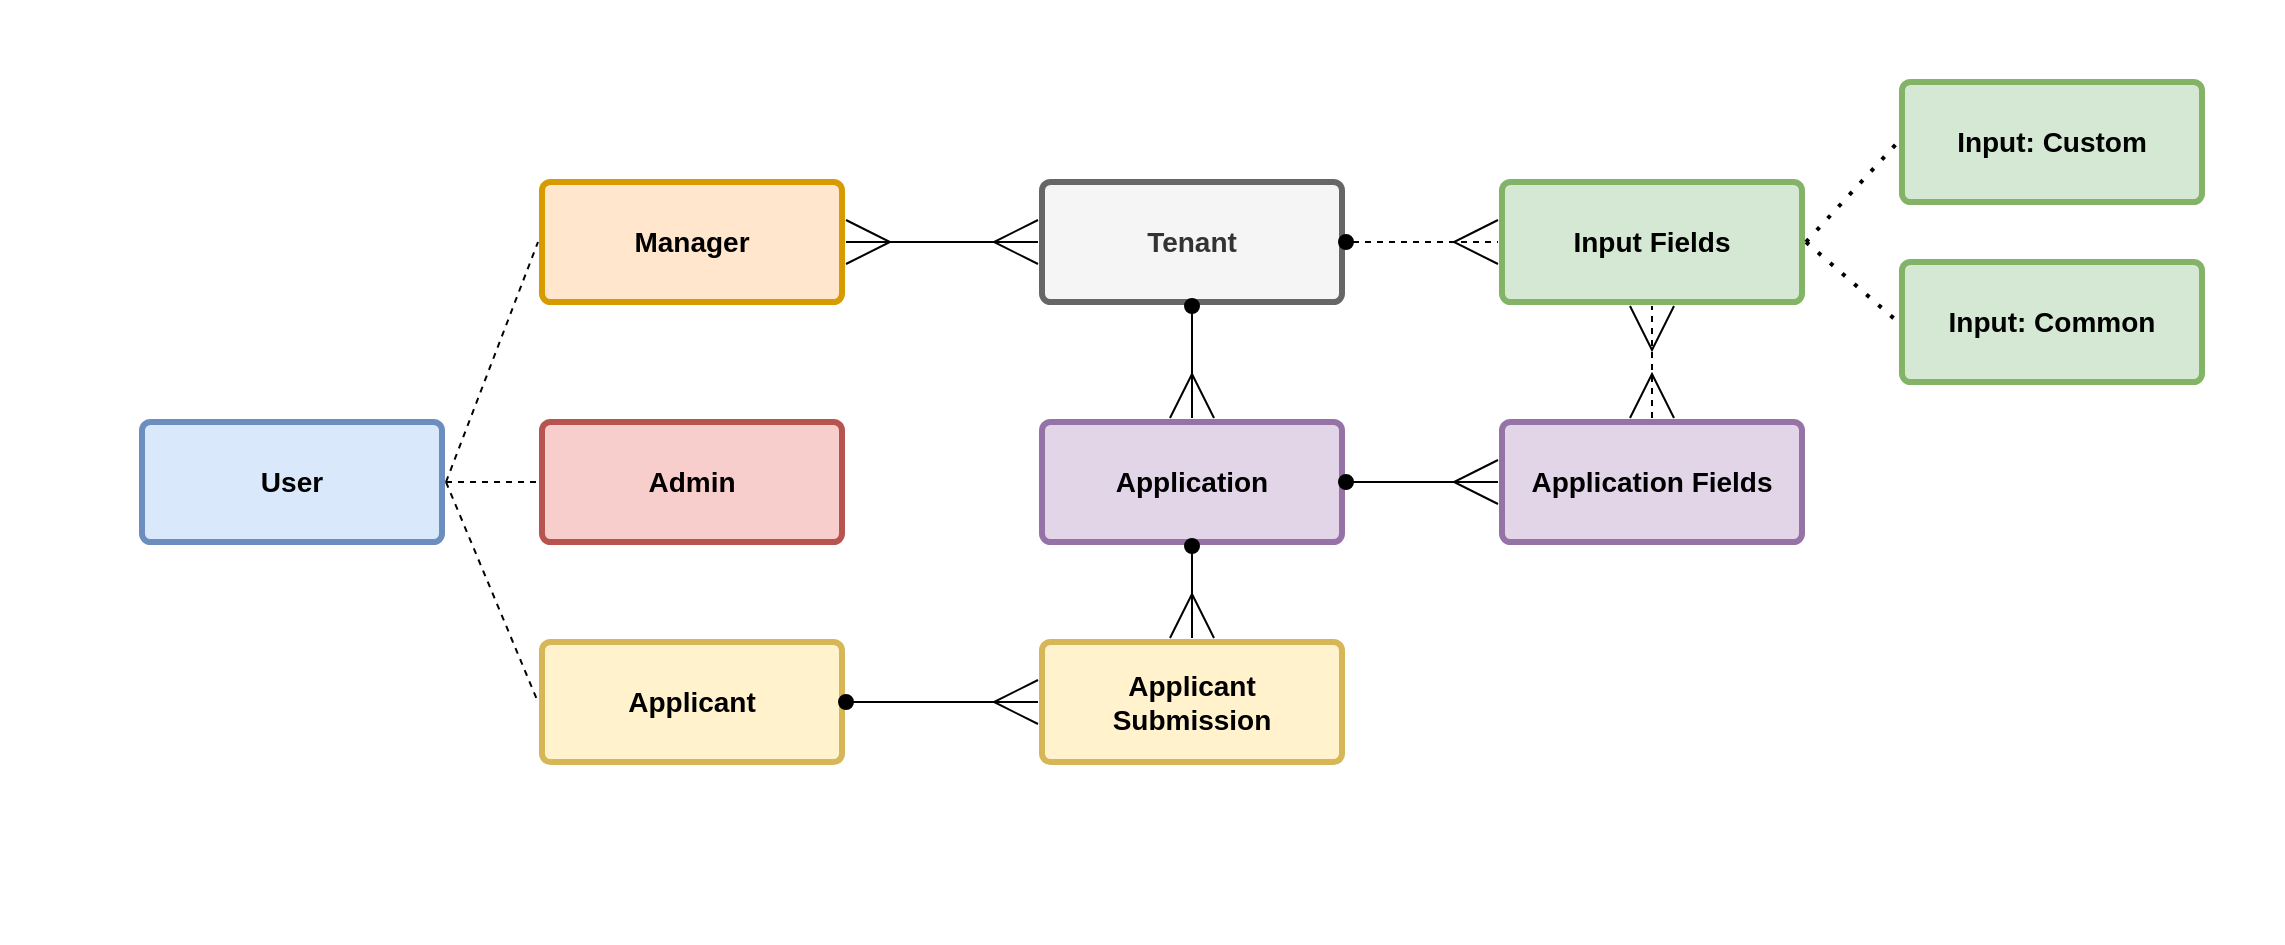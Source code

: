 <mxfile version="14.7.3" type="device"><diagram id="6a731a19-8d31-9384-78a2-239565b7b9f0" name="Page-1"><mxGraphModel dx="1186" dy="605" grid="1" gridSize="10" guides="1" tooltips="1" connect="1" arrows="1" fold="1" page="1" pageScale="1" pageWidth="1169" pageHeight="827" background="#ffffff" math="0" shadow="0"><root><mxCell id="0"/><mxCell id="1" parent="0"/><mxCell id="xasDK6TBDCifOmRN3Jkd-1797" value="" style="rounded=0;whiteSpace=wrap;html=1;strokeColor=#FFFFFF;movable=0;resizable=0;rotatable=0;deletable=0;editable=0;connectable=0;" parent="1" vertex="1"><mxGeometry x="90" y="90" width="1140" height="470" as="geometry"/></mxCell><mxCell id="1753" value="Admin" style="rounded=1;whiteSpace=wrap;html=1;shadow=0;labelBackgroundColor=none;strokeColor=#b85450;strokeWidth=3;fillColor=#f8cecc;fontFamily=Helvetica;fontSize=14;align=center;spacing=5;fontStyle=1;arcSize=7;perimeterSpacing=2;" parent="1" vertex="1"><mxGeometry x="360" y="300" width="150" height="60" as="geometry"/></mxCell><mxCell id="1760" value="Manager" style="rounded=1;whiteSpace=wrap;html=1;shadow=0;labelBackgroundColor=none;strokeColor=#d79b00;strokeWidth=3;fillColor=#ffe6cc;fontFamily=Helvetica;fontSize=14;align=center;spacing=5;fontStyle=1;arcSize=7;perimeterSpacing=2;" parent="1" vertex="1"><mxGeometry x="360" y="180" width="150" height="60" as="geometry"/></mxCell><mxCell id="1764" value="Tenant" style="rounded=1;whiteSpace=wrap;html=1;shadow=0;labelBackgroundColor=none;strokeColor=#666666;strokeWidth=3;fillColor=#f5f5f5;fontFamily=Helvetica;fontSize=14;fontColor=#333333;align=center;spacing=5;fontStyle=1;arcSize=7;perimeterSpacing=2;" parent="1" vertex="1"><mxGeometry x="610" y="180" width="150" height="60" as="geometry"/></mxCell><mxCell id="1771" value="Applicant" style="rounded=1;whiteSpace=wrap;html=1;shadow=0;labelBackgroundColor=none;strokeColor=#d6b656;strokeWidth=3;fillColor=#fff2cc;fontFamily=Helvetica;fontSize=14;align=center;spacing=5;fontStyle=1;arcSize=7;perimeterSpacing=2;" parent="1" vertex="1"><mxGeometry x="360" y="410.0" width="150" height="60" as="geometry"/></mxCell><mxCell id="xasDK6TBDCifOmRN3Jkd-1779" value="Input Fields" style="rounded=1;whiteSpace=wrap;html=1;shadow=0;labelBackgroundColor=none;strokeColor=#82b366;strokeWidth=3;fillColor=#d5e8d4;fontFamily=Helvetica;fontSize=14;align=center;spacing=5;fontStyle=1;arcSize=7;perimeterSpacing=2;" parent="1" vertex="1"><mxGeometry x="840" y="180.0" width="150" height="60" as="geometry"/></mxCell><mxCell id="xasDK6TBDCifOmRN3Jkd-1781" value="Application" style="rounded=1;whiteSpace=wrap;html=1;shadow=0;labelBackgroundColor=none;strokeColor=#9673a6;strokeWidth=3;fillColor=#e1d5e7;fontFamily=Helvetica;fontSize=14;align=center;spacing=5;fontStyle=1;arcSize=7;perimeterSpacing=2;" parent="1" vertex="1"><mxGeometry x="610" y="300" width="150" height="60" as="geometry"/></mxCell><mxCell id="xasDK6TBDCifOmRN3Jkd-1780" value="User" style="rounded=1;whiteSpace=wrap;html=1;shadow=0;labelBackgroundColor=none;strokeWidth=3;fillColor=#dae8fc;fontFamily=Helvetica;fontSize=14;align=center;spacing=5;fontStyle=1;arcSize=7;perimeterSpacing=2;strokeColor=#6c8ebf;" parent="1" vertex="1"><mxGeometry x="160" y="300" width="150" height="60" as="geometry"/></mxCell><mxCell id="xasDK6TBDCifOmRN3Jkd-1783" value="" style="endArrow=ERmany;html=1;entryX=1;entryY=0.5;entryDx=0;entryDy=0;startArrow=ERmany;startFill=0;endFill=0;endSize=20;startSize=20;exitX=0;exitY=0.5;exitDx=0;exitDy=0;" parent="1" source="1764" target="1760" edge="1"><mxGeometry width="50" height="50" relative="1" as="geometry"><mxPoint x="650" y="400" as="sourcePoint"/><mxPoint x="760" y="340" as="targetPoint"/></mxGeometry></mxCell><mxCell id="xasDK6TBDCifOmRN3Jkd-1784" value="" style="endArrow=ERmany;html=1;exitX=1;exitY=0.5;exitDx=0;exitDy=0;entryX=0;entryY=0.5;entryDx=0;entryDy=0;startArrow=oval;startFill=1;endFill=0;endSize=20;startSize=7;dashed=1;" parent="1" source="1764" target="xasDK6TBDCifOmRN3Jkd-1779" edge="1"><mxGeometry width="50" height="50" relative="1" as="geometry"><mxPoint x="522" y="340" as="sourcePoint"/><mxPoint x="628" y="340" as="targetPoint"/></mxGeometry></mxCell><mxCell id="xasDK6TBDCifOmRN3Jkd-1785" value="Application Fields" style="rounded=1;whiteSpace=wrap;html=1;shadow=0;labelBackgroundColor=none;strokeColor=#9673a6;strokeWidth=3;fillColor=#e1d5e7;fontFamily=Helvetica;fontSize=14;align=center;spacing=5;fontStyle=1;arcSize=7;perimeterSpacing=2;" parent="1" vertex="1"><mxGeometry x="840" y="300" width="150" height="60" as="geometry"/></mxCell><mxCell id="xasDK6TBDCifOmRN3Jkd-1786" value="" style="endArrow=ERmany;html=1;exitX=0.5;exitY=1;exitDx=0;exitDy=0;entryX=0.5;entryY=0;entryDx=0;entryDy=0;startArrow=oval;startFill=1;endFill=0;endSize=20;startSize=7;" parent="1" source="1764" target="xasDK6TBDCifOmRN3Jkd-1781" edge="1"><mxGeometry width="50" height="50" relative="1" as="geometry"><mxPoint x="522" y="340" as="sourcePoint"/><mxPoint x="628" y="340" as="targetPoint"/></mxGeometry></mxCell><mxCell id="xasDK6TBDCifOmRN3Jkd-1787" value="" style="endArrow=none;dashed=1;html=1;startSize=13;endSize=23;exitX=1;exitY=0.5;exitDx=0;exitDy=0;entryX=0;entryY=0.5;entryDx=0;entryDy=0;" parent="1" source="xasDK6TBDCifOmRN3Jkd-1780" target="1753" edge="1"><mxGeometry width="50" height="50" relative="1" as="geometry"><mxPoint x="710" y="390" as="sourcePoint"/><mxPoint x="760" y="340" as="targetPoint"/></mxGeometry></mxCell><mxCell id="xasDK6TBDCifOmRN3Jkd-1788" value="" style="endArrow=none;dashed=1;html=1;startSize=13;endSize=23;exitX=1;exitY=0.5;exitDx=0;exitDy=0;entryX=0;entryY=0.5;entryDx=0;entryDy=0;" parent="1" source="xasDK6TBDCifOmRN3Jkd-1780" target="1760" edge="1"><mxGeometry width="50" height="50" relative="1" as="geometry"><mxPoint x="322" y="340" as="sourcePoint"/><mxPoint x="368" y="250" as="targetPoint"/></mxGeometry></mxCell><mxCell id="xasDK6TBDCifOmRN3Jkd-1789" value="" style="endArrow=none;dashed=1;html=1;startSize=13;endSize=23;exitX=1;exitY=0.5;exitDx=0;exitDy=0;entryX=0;entryY=0.5;entryDx=0;entryDy=0;" parent="1" source="xasDK6TBDCifOmRN3Jkd-1780" target="1771" edge="1"><mxGeometry width="50" height="50" relative="1" as="geometry"><mxPoint x="322" y="340" as="sourcePoint"/><mxPoint x="368" y="340" as="targetPoint"/></mxGeometry></mxCell><mxCell id="xasDK6TBDCifOmRN3Jkd-1790" value="Applicant Submission" style="rounded=1;whiteSpace=wrap;html=1;shadow=0;labelBackgroundColor=none;strokeColor=#d6b656;strokeWidth=3;fillColor=#fff2cc;fontFamily=Helvetica;fontSize=14;align=center;spacing=5;fontStyle=1;arcSize=7;perimeterSpacing=2;" parent="1" vertex="1"><mxGeometry x="610" y="410.0" width="150" height="60" as="geometry"/></mxCell><mxCell id="xasDK6TBDCifOmRN3Jkd-1791" value="" style="endArrow=ERmany;html=1;entryX=0.5;entryY=1;entryDx=0;entryDy=0;startArrow=ERmany;startFill=0;endFill=0;endSize=20;startSize=20;exitX=0.5;exitY=0;exitDx=0;exitDy=0;dashed=1;" parent="1" source="xasDK6TBDCifOmRN3Jkd-1785" target="xasDK6TBDCifOmRN3Jkd-1779" edge="1"><mxGeometry width="50" height="50" relative="1" as="geometry"><mxPoint x="880" y="298" as="sourcePoint"/><mxPoint x="705" y="232.0" as="targetPoint"/></mxGeometry></mxCell><mxCell id="xasDK6TBDCifOmRN3Jkd-1793" value="" style="endArrow=ERmany;html=1;exitX=1;exitY=0.5;exitDx=0;exitDy=0;startArrow=oval;startFill=1;endFill=0;endSize=20;startSize=7;entryX=0;entryY=0.5;entryDx=0;entryDy=0;" parent="1" source="xasDK6TBDCifOmRN3Jkd-1781" target="xasDK6TBDCifOmRN3Jkd-1785" edge="1"><mxGeometry width="50" height="50" relative="1" as="geometry"><mxPoint x="782" y="340" as="sourcePoint"/><mxPoint x="840" y="340" as="targetPoint"/></mxGeometry></mxCell><mxCell id="xasDK6TBDCifOmRN3Jkd-1795" value="" style="endArrow=ERmany;html=1;exitX=0.5;exitY=1;exitDx=0;exitDy=0;entryX=0.5;entryY=0;entryDx=0;entryDy=0;startArrow=oval;startFill=1;endFill=0;endSize=20;startSize=7;" parent="1" source="xasDK6TBDCifOmRN3Jkd-1781" target="xasDK6TBDCifOmRN3Jkd-1790" edge="1"><mxGeometry width="50" height="50" relative="1" as="geometry"><mxPoint x="695" y="252" as="sourcePoint"/><mxPoint x="695" y="308" as="targetPoint"/></mxGeometry></mxCell><mxCell id="xasDK6TBDCifOmRN3Jkd-1796" value="" style="endArrow=ERmany;html=1;exitX=1;exitY=0.5;exitDx=0;exitDy=0;entryX=0;entryY=0.5;entryDx=0;entryDy=0;startArrow=oval;startFill=1;endFill=0;endSize=20;startSize=7;" parent="1" source="1771" target="xasDK6TBDCifOmRN3Jkd-1790" edge="1"><mxGeometry width="50" height="50" relative="1" as="geometry"><mxPoint x="695" y="252" as="sourcePoint"/><mxPoint x="695" y="308" as="targetPoint"/></mxGeometry></mxCell><mxCell id="A8dUvGaE9GOLK2rE13bQ-1771" value="Input: Custom" style="rounded=1;whiteSpace=wrap;html=1;shadow=0;labelBackgroundColor=none;strokeColor=#82b366;strokeWidth=3;fillColor=#d5e8d4;fontFamily=Helvetica;fontSize=14;align=center;spacing=5;fontStyle=1;arcSize=7;perimeterSpacing=2;" parent="1" vertex="1"><mxGeometry x="1040" y="130.0" width="150" height="60" as="geometry"/></mxCell><mxCell id="A8dUvGaE9GOLK2rE13bQ-1772" value="Input: Common" style="rounded=1;whiteSpace=wrap;html=1;shadow=0;labelBackgroundColor=none;strokeColor=#82b366;strokeWidth=3;fillColor=#d5e8d4;fontFamily=Helvetica;fontSize=14;align=center;spacing=5;fontStyle=1;arcSize=7;perimeterSpacing=2;" parent="1" vertex="1"><mxGeometry x="1040" y="220.0" width="150" height="60" as="geometry"/></mxCell><mxCell id="A8dUvGaE9GOLK2rE13bQ-1773" value="" style="endArrow=none;dashed=1;html=1;dashPattern=1 3;strokeWidth=2;entryX=0;entryY=0.5;entryDx=0;entryDy=0;exitX=1;exitY=0.5;exitDx=0;exitDy=0;" parent="1" source="xasDK6TBDCifOmRN3Jkd-1779" target="A8dUvGaE9GOLK2rE13bQ-1771" edge="1"><mxGeometry width="50" height="50" relative="1" as="geometry"><mxPoint x="670" y="380" as="sourcePoint"/><mxPoint x="720" y="330" as="targetPoint"/></mxGeometry></mxCell><mxCell id="A8dUvGaE9GOLK2rE13bQ-1774" value="" style="endArrow=none;dashed=1;html=1;dashPattern=1 3;strokeWidth=2;entryX=0;entryY=0.5;entryDx=0;entryDy=0;exitX=1;exitY=0.5;exitDx=0;exitDy=0;" parent="1" source="xasDK6TBDCifOmRN3Jkd-1779" target="A8dUvGaE9GOLK2rE13bQ-1772" edge="1"><mxGeometry width="50" height="50" relative="1" as="geometry"><mxPoint x="1002" y="220.0" as="sourcePoint"/><mxPoint x="1048" y="170.0" as="targetPoint"/></mxGeometry></mxCell></root></mxGraphModel></diagram></mxfile>